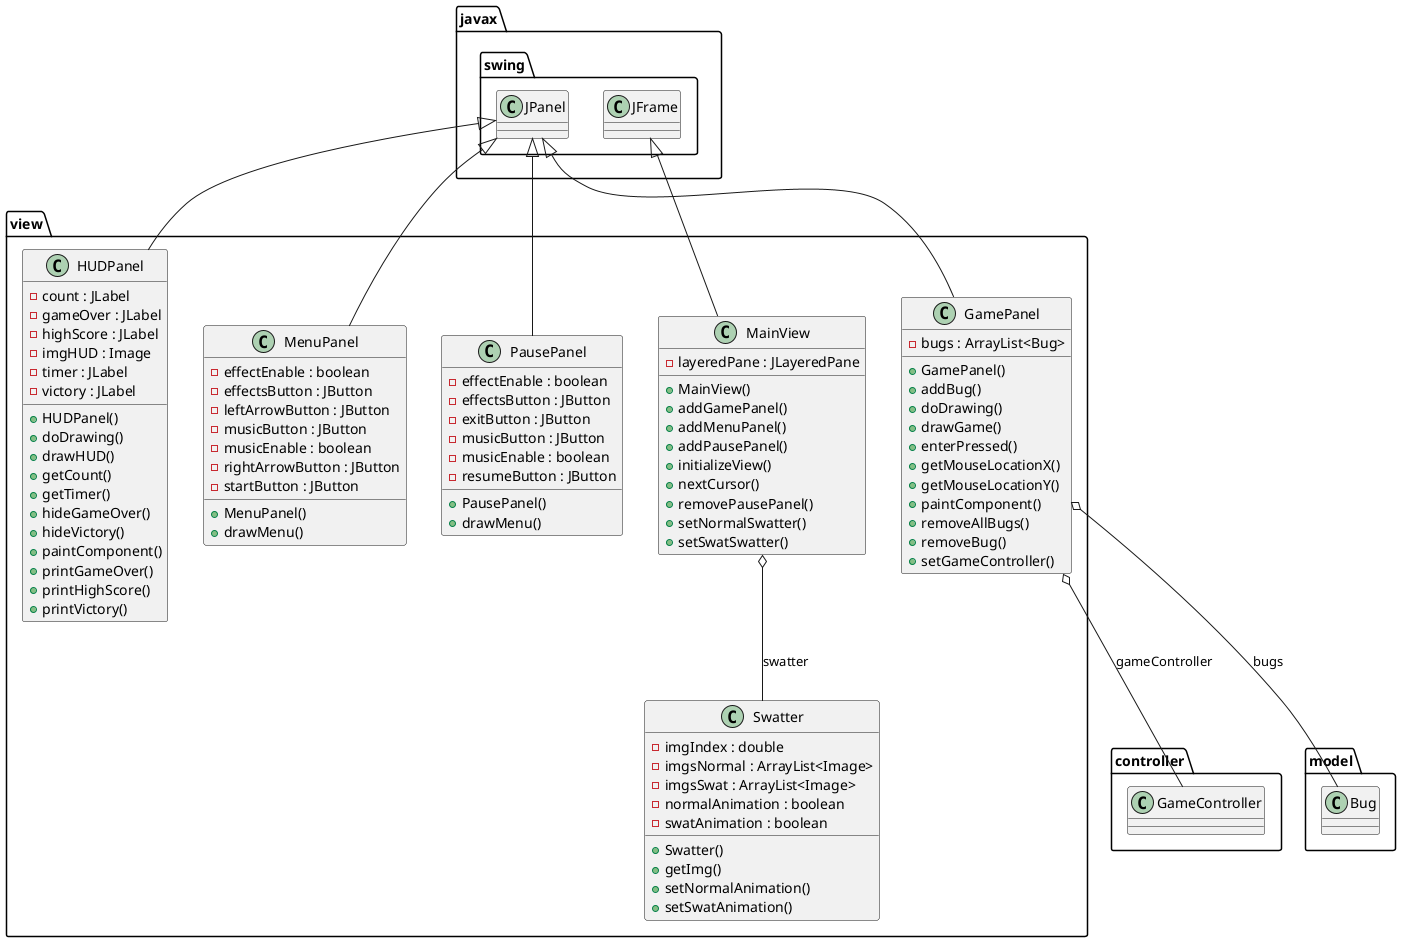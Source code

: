 @startuml


 namespace view {
      class view.GamePanel {
          - bugs : ArrayList<Bug>
          + GamePanel()
          + addBug()
          + doDrawing()
          + drawGame()
          + enterPressed()
          + getMouseLocationX()
          + getMouseLocationY()
          + paintComponent()
          + removeAllBugs()
          + removeBug()
          + setGameController()
      }
    }
  

  namespace view {
      class view.HUDPanel {
          - count : JLabel
          - gameOver : JLabel
          - highScore : JLabel
          - imgHUD : Image
          - timer : JLabel
          - victory : JLabel
          + HUDPanel()
          + doDrawing()
          + drawHUD()
          + getCount()
          + getTimer()
          + hideGameOver()
          + hideVictory()
          + paintComponent()
          + printGameOver()
          + printHighScore()
          + printVictory()
      }
    }
  

  namespace view {
      class view.MainView {
          - layeredPane : JLayeredPane
          + MainView()
          + addGamePanel()
          + addMenuPanel()
          + addPausePanel()
          + initializeView()
          + nextCursor()
          + removePausePanel()
          + setNormalSwatter()
          + setSwatSwatter()
      }
    }
  

  namespace view {
      class view.MenuPanel {
          - effectEnable : boolean
          - effectsButton : JButton
          - leftArrowButton : JButton
          - musicButton : JButton
          - musicEnable : boolean
          - rightArrowButton : JButton
          - startButton : JButton
          + MenuPanel()
          + drawMenu()
      }
    }
  

  namespace view {
      class view.PausePanel {
          - effectEnable : boolean
          - effectsButton : JButton
          - exitButton : JButton
          - musicButton : JButton
          - musicEnable : boolean
          - resumeButton : JButton
          + PausePanel()
          + drawMenu()
      }
    }
  

  namespace view {
      class view.Swatter {
          - imgIndex : double
          - imgsNormal : ArrayList<Image>
          - imgsSwat : ArrayList<Image>
          - normalAnimation : boolean
          - swatAnimation : boolean
          + Swatter()
          + getImg()
          + setNormalAnimation()
          + setSwatAnimation()
      }
    }
  

  view.GamePanel -up-|> javax.swing.JPanel
  view.GamePanel o-- controller.GameController : gameController
  view.HUDPanel -up-|> javax.swing.JPanel
  view.MainView -up-|> javax.swing.JFrame
  view.MainView o-- view.Swatter : swatter
  view.MenuPanel -up-|> javax.swing.JPanel
  view.PausePanel -up-|> javax.swing.JPanel
  view.GamePanel o-- model.Bug : bugs



@enduml
